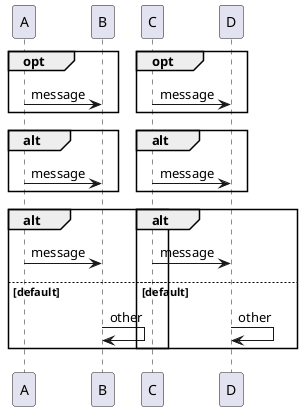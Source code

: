 {
  "sha1": "9rylpbze9nzz223c00txkffck4k13ew",
  "insertion": {
    "when": "2024-06-06T17:24:18.662Z",
    "url": "https://github.com/plantuml/plantuml/issues/269",
    "user": "plantuml@gmail.com"
  }
}
@startuml
!pragma teoz true
    opt
        A->B: message
    end
    & opt
        C->D: message
    end

    alt
        A->B: message
    end
    & alt
        C->D: message
    end

    alt
        A->B: message
    else default
        B->B: other
    end
    & alt
        C->D: message
    else default
        D->D: other
    end
@enduml
